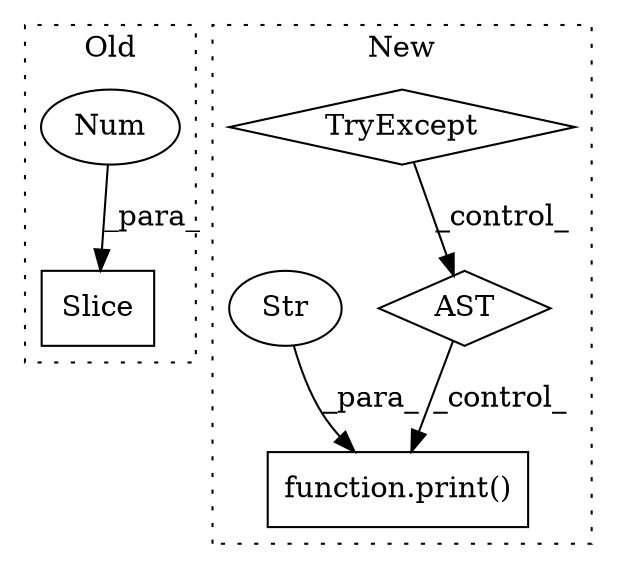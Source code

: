 digraph G {
subgraph cluster0 {
1 [label="Slice" a="80" s="4029" l="1" shape="box"];
4 [label="Num" a="76" s="4029" l="1" shape="ellipse"];
label = "Old";
style="dotted";
}
subgraph cluster1 {
2 [label="TryExcept" a="71" s="3866" l="21" shape="diamond"];
3 [label="AST" a="2" s="4500,0" l="6,0" shape="diamond"];
5 [label="function.print()" a="75" s="4524,4575" l="6,1" shape="box"];
6 [label="Str" a="66" s="4530" l="45" shape="ellipse"];
label = "New";
style="dotted";
}
2 -> 3 [label="_control_"];
3 -> 5 [label="_control_"];
4 -> 1 [label="_para_"];
6 -> 5 [label="_para_"];
}